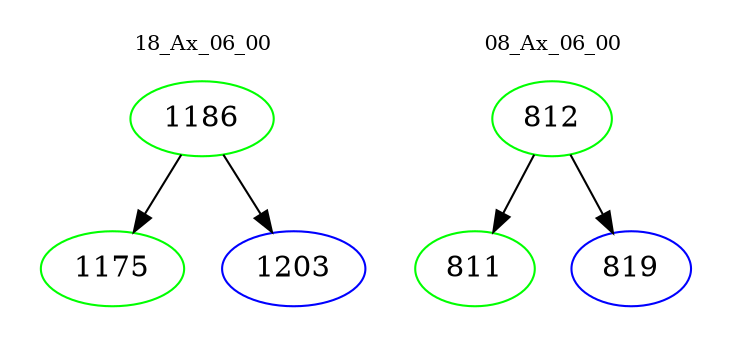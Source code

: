 digraph{
subgraph cluster_0 {
color = white
label = "18_Ax_06_00";
fontsize=10;
T0_1186 [label="1186", color="green"]
T0_1186 -> T0_1175 [color="black"]
T0_1175 [label="1175", color="green"]
T0_1186 -> T0_1203 [color="black"]
T0_1203 [label="1203", color="blue"]
}
subgraph cluster_1 {
color = white
label = "08_Ax_06_00";
fontsize=10;
T1_812 [label="812", color="green"]
T1_812 -> T1_811 [color="black"]
T1_811 [label="811", color="green"]
T1_812 -> T1_819 [color="black"]
T1_819 [label="819", color="blue"]
}
}
